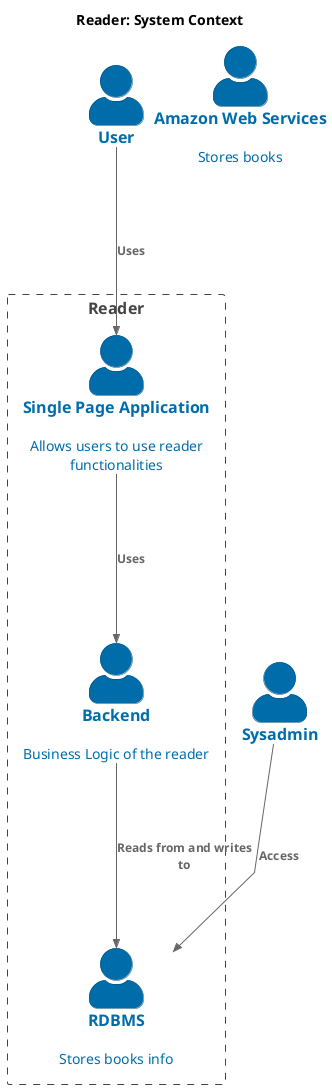 @startuml
set separator none
skinparam nodesep 10
skinparam ranksep 150
skinparam linetype polyline
top to bottom direction
title Reader: System Context
!include <C4/C4>
!include <C4/C4_Context>
!include <C4/C4_Container>
AddElementTag("Element", $bgColor="#ffffff", $borderColor="#888888", $fontColor="#000000", $sprite="", $shadowing="", $borderStyle="solid")
AddElementTag("Container", $bgColor="#006daa", $borderColor="#004c76", $fontColor="#000000", $sprite="", $shadowing="", $borderStyle="solid")
AddRelTag("Relationship", $textColor="#707070", $lineColor="#707070", $lineStyle="")
Container($alias="Person_user", $label="User", $techn="", $descr="", $sprite="", $tags="", $link="", $baseShape="")
Container($alias="Person_sysadmin", $label="Sysadmin", $techn="", $descr="", $sprite="", $tags="", $link="", $baseShape="")
Boundary(SoftwareSystem_reader_ss, "Reader", $tags="") {
Container($alias="Container_reader_frontend", $label="Single Page Application", $techn="", $descr="Allows users to use reader functionalities", $sprite="", $tags="", $link="", $baseShape="")
    Container($alias="Container_reader_backend", $label="Backend", $techn="", $descr="Business Logic of the reader", $sprite="", $tags="", $link="", $baseShape="")
    Container($alias="Container_reader_database", $label="RDBMS", $techn="", $descr="Stores books info", $sprite="", $tags="", $link="", $baseShape="")
    }
Container($alias="SoftwareSystem_aws_ss", $label="Amazon Web Services", $techn="", $descr="Stores books", $sprite="", $tags="", $link="", $baseShape="")
Rel("Person_user","Container_reader_frontend","Uses","","","")
Rel("Person_sysadmin","Container_reader_database","Access","","","")
Rel("Container_reader_frontend","Container_reader_backend","Uses","","","")
Rel("Container_reader_backend","Container_reader_database","Reads from and writes to","","","")
hide stereotypes
@enduml
